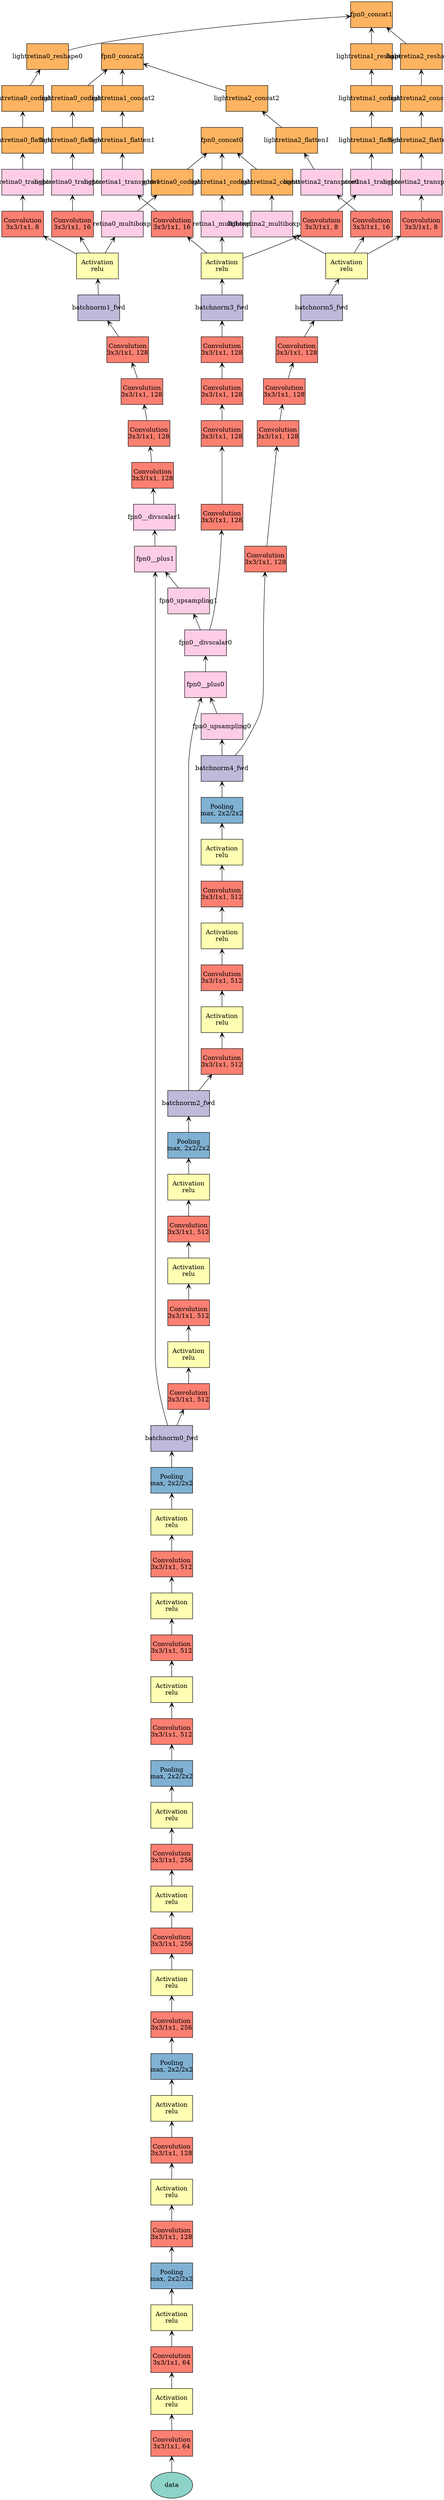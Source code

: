 digraph plot {
	data [label=data fillcolor="#8dd3c7" fixedsize=true height=0.8034 shape=oval style=filled width=1.3]
	conv0_fwd [label="Convolution\n3x3/1x1, 64" fillcolor="#fb8072" fixedsize=true height=0.8034 shape=box style=filled width=1.3]
	conv0_relu_fwd [label="Activation\nrelu" fillcolor="#ffffb3" fixedsize=true height=0.8034 shape=box style=filled width=1.3]
	conv1_fwd [label="Convolution\n3x3/1x1, 64" fillcolor="#fb8072" fixedsize=true height=0.8034 shape=box style=filled width=1.3]
	conv1_relu_fwd [label="Activation\nrelu" fillcolor="#ffffb3" fixedsize=true height=0.8034 shape=box style=filled width=1.3]
	pool0_fwd [label="Pooling\nmax, 2x2/2x2" fillcolor="#80b1d3" fixedsize=true height=0.8034 shape=box style=filled width=1.3]
	conv2_fwd [label="Convolution\n3x3/1x1, 128" fillcolor="#fb8072" fixedsize=true height=0.8034 shape=box style=filled width=1.3]
	conv2_relu_fwd [label="Activation\nrelu" fillcolor="#ffffb3" fixedsize=true height=0.8034 shape=box style=filled width=1.3]
	conv3_fwd [label="Convolution\n3x3/1x1, 128" fillcolor="#fb8072" fixedsize=true height=0.8034 shape=box style=filled width=1.3]
	conv3_relu_fwd [label="Activation\nrelu" fillcolor="#ffffb3" fixedsize=true height=0.8034 shape=box style=filled width=1.3]
	pool1_fwd [label="Pooling\nmax, 2x2/2x2" fillcolor="#80b1d3" fixedsize=true height=0.8034 shape=box style=filled width=1.3]
	conv4_fwd [label="Convolution\n3x3/1x1, 256" fillcolor="#fb8072" fixedsize=true height=0.8034 shape=box style=filled width=1.3]
	conv4_relu_fwd [label="Activation\nrelu" fillcolor="#ffffb3" fixedsize=true height=0.8034 shape=box style=filled width=1.3]
	conv5_fwd [label="Convolution\n3x3/1x1, 256" fillcolor="#fb8072" fixedsize=true height=0.8034 shape=box style=filled width=1.3]
	conv5_relu_fwd [label="Activation\nrelu" fillcolor="#ffffb3" fixedsize=true height=0.8034 shape=box style=filled width=1.3]
	conv6_fwd [label="Convolution\n3x3/1x1, 256" fillcolor="#fb8072" fixedsize=true height=0.8034 shape=box style=filled width=1.3]
	conv6_relu_fwd [label="Activation\nrelu" fillcolor="#ffffb3" fixedsize=true height=0.8034 shape=box style=filled width=1.3]
	pool2_fwd [label="Pooling\nmax, 2x2/2x2" fillcolor="#80b1d3" fixedsize=true height=0.8034 shape=box style=filled width=1.3]
	conv7_fwd [label="Convolution\n3x3/1x1, 512" fillcolor="#fb8072" fixedsize=true height=0.8034 shape=box style=filled width=1.3]
	relu0_fwd [label="Activation\nrelu" fillcolor="#ffffb3" fixedsize=true height=0.8034 shape=box style=filled width=1.3]
	conv8_fwd [label="Convolution\n3x3/1x1, 512" fillcolor="#fb8072" fixedsize=true height=0.8034 shape=box style=filled width=1.3]
	relu1_fwd [label="Activation\nrelu" fillcolor="#ffffb3" fixedsize=true height=0.8034 shape=box style=filled width=1.3]
	conv9_fwd [label="Convolution\n3x3/1x1, 512" fillcolor="#fb8072" fixedsize=true height=0.8034 shape=box style=filled width=1.3]
	relu2_fwd [label="Activation\nrelu" fillcolor="#ffffb3" fixedsize=true height=0.8034 shape=box style=filled width=1.3]
	pool3_fwd [label="Pooling\nmax, 2x2/2x2" fillcolor="#80b1d3" fixedsize=true height=0.8034 shape=box style=filled width=1.3]
	batchnorm0_fwd [label=batchnorm0_fwd fillcolor="#bebada" fixedsize=true height=0.8034 shape=box style=filled width=1.3]
	conv16_fwd [label="Convolution\n3x3/1x1, 512" fillcolor="#fb8072" fixedsize=true height=0.8034 shape=box style=filled width=1.3]
	relu4_fwd [label="Activation\nrelu" fillcolor="#ffffb3" fixedsize=true height=0.8034 shape=box style=filled width=1.3]
	conv17_fwd [label="Convolution\n3x3/1x1, 512" fillcolor="#fb8072" fixedsize=true height=0.8034 shape=box style=filled width=1.3]
	relu5_fwd [label="Activation\nrelu" fillcolor="#ffffb3" fixedsize=true height=0.8034 shape=box style=filled width=1.3]
	conv18_fwd [label="Convolution\n3x3/1x1, 512" fillcolor="#fb8072" fixedsize=true height=0.8034 shape=box style=filled width=1.3]
	relu6_fwd [label="Activation\nrelu" fillcolor="#ffffb3" fixedsize=true height=0.8034 shape=box style=filled width=1.3]
	pool4_fwd [label="Pooling\nmax, 2x2/2x2" fillcolor="#80b1d3" fixedsize=true height=0.8034 shape=box style=filled width=1.3]
	batchnorm2_fwd [label=batchnorm2_fwd fillcolor="#bebada" fixedsize=true height=0.8034 shape=box style=filled width=1.3]
	conv25_fwd [label="Convolution\n3x3/1x1, 512" fillcolor="#fb8072" fixedsize=true height=0.8034 shape=box style=filled width=1.3]
	relu8_fwd [label="Activation\nrelu" fillcolor="#ffffb3" fixedsize=true height=0.8034 shape=box style=filled width=1.3]
	conv26_fwd [label="Convolution\n3x3/1x1, 512" fillcolor="#fb8072" fixedsize=true height=0.8034 shape=box style=filled width=1.3]
	relu9_fwd [label="Activation\nrelu" fillcolor="#ffffb3" fixedsize=true height=0.8034 shape=box style=filled width=1.3]
	conv27_fwd [label="Convolution\n3x3/1x1, 512" fillcolor="#fb8072" fixedsize=true height=0.8034 shape=box style=filled width=1.3]
	relu10_fwd [label="Activation\nrelu" fillcolor="#ffffb3" fixedsize=true height=0.8034 shape=box style=filled width=1.3]
	pool5_fwd [label="Pooling\nmax, 2x2/2x2" fillcolor="#80b1d3" fixedsize=true height=0.8034 shape=box style=filled width=1.3]
	batchnorm4_fwd [label=batchnorm4_fwd fillcolor="#bebada" fixedsize=true height=0.8034 shape=box style=filled width=1.3]
	fpn0_upsampling0 [label=fpn0_upsampling0 fillcolor="#fccde5" fixedsize=true height=0.8034 shape=box style=filled width=1.3]
	fpn0__plus0 [label=fpn0__plus0 fillcolor="#fccde5" fixedsize=true height=0.8034 shape=box style=filled width=1.3]
	fpn0__divscalar0 [label=fpn0__divscalar0 fillcolor="#fccde5" fixedsize=true height=0.8034 shape=box style=filled width=1.3]
	fpn0_upsampling1 [label=fpn0_upsampling1 fillcolor="#fccde5" fixedsize=true height=0.8034 shape=box style=filled width=1.3]
	fpn0__plus1 [label=fpn0__plus1 fillcolor="#fccde5" fixedsize=true height=0.8034 shape=box style=filled width=1.3]
	fpn0__divscalar1 [label=fpn0__divscalar1 fillcolor="#fccde5" fixedsize=true height=0.8034 shape=box style=filled width=1.3]
	conv10_fwd [label="Convolution\n3x3/1x1, 128" fillcolor="#fb8072" fixedsize=true height=0.8034 shape=box style=filled width=1.3]
	conv11_fwd [label="Convolution\n3x3/1x1, 128" fillcolor="#fb8072" fixedsize=true height=0.8034 shape=box style=filled width=1.3]
	conv12_fwd [label="Convolution\n3x3/1x1, 128" fillcolor="#fb8072" fixedsize=true height=0.8034 shape=box style=filled width=1.3]
	conv13_fwd [label="Convolution\n3x3/1x1, 128" fillcolor="#fb8072" fixedsize=true height=0.8034 shape=box style=filled width=1.3]
	batchnorm1_fwd [label=batchnorm1_fwd fillcolor="#bebada" fixedsize=true height=0.8034 shape=box style=filled width=1.3]
	relu3_fwd [label="Activation\nrelu" fillcolor="#ffffb3" fixedsize=true height=0.8034 shape=box style=filled width=1.3]
	lightretina0_multiboxprior0 [label=lightretina0_multiboxprior0 fillcolor="#fccde5" fixedsize=true height=0.8034 shape=box style=filled width=1.3]
	lightretina0_concat0 [label=lightretina0_concat0 fillcolor="#fdb462" fixedsize=true height=0.8034 shape=box style=filled width=1.3]
	conv19_fwd [label="Convolution\n3x3/1x1, 128" fillcolor="#fb8072" fixedsize=true height=0.8034 shape=box style=filled width=1.3]
	conv20_fwd [label="Convolution\n3x3/1x1, 128" fillcolor="#fb8072" fixedsize=true height=0.8034 shape=box style=filled width=1.3]
	conv21_fwd [label="Convolution\n3x3/1x1, 128" fillcolor="#fb8072" fixedsize=true height=0.8034 shape=box style=filled width=1.3]
	conv22_fwd [label="Convolution\n3x3/1x1, 128" fillcolor="#fb8072" fixedsize=true height=0.8034 shape=box style=filled width=1.3]
	batchnorm3_fwd [label=batchnorm3_fwd fillcolor="#bebada" fixedsize=true height=0.8034 shape=box style=filled width=1.3]
	relu7_fwd [label="Activation\nrelu" fillcolor="#ffffb3" fixedsize=true height=0.8034 shape=box style=filled width=1.3]
	lightretina1_multiboxprior0 [label=lightretina1_multiboxprior0 fillcolor="#fccde5" fixedsize=true height=0.8034 shape=box style=filled width=1.3]
	lightretina1_concat0 [label=lightretina1_concat0 fillcolor="#fdb462" fixedsize=true height=0.8034 shape=box style=filled width=1.3]
	conv28_fwd [label="Convolution\n3x3/1x1, 128" fillcolor="#fb8072" fixedsize=true height=0.8034 shape=box style=filled width=1.3]
	conv29_fwd [label="Convolution\n3x3/1x1, 128" fillcolor="#fb8072" fixedsize=true height=0.8034 shape=box style=filled width=1.3]
	conv30_fwd [label="Convolution\n3x3/1x1, 128" fillcolor="#fb8072" fixedsize=true height=0.8034 shape=box style=filled width=1.3]
	conv31_fwd [label="Convolution\n3x3/1x1, 128" fillcolor="#fb8072" fixedsize=true height=0.8034 shape=box style=filled width=1.3]
	batchnorm5_fwd [label=batchnorm5_fwd fillcolor="#bebada" fixedsize=true height=0.8034 shape=box style=filled width=1.3]
	relu11_fwd [label="Activation\nrelu" fillcolor="#ffffb3" fixedsize=true height=0.8034 shape=box style=filled width=1.3]
	lightretina2_multiboxprior0 [label=lightretina2_multiboxprior0 fillcolor="#fccde5" fixedsize=true height=0.8034 shape=box style=filled width=1.3]
	lightretina2_concat0 [label=lightretina2_concat0 fillcolor="#fdb462" fixedsize=true height=0.8034 shape=box style=filled width=1.3]
	fpn0_concat0 [label=fpn0_concat0 fillcolor="#fdb462" fixedsize=true height=0.8034 shape=box style=filled width=1.3]
	conv14_fwd [label="Convolution\n3x3/1x1, 8" fillcolor="#fb8072" fixedsize=true height=0.8034 shape=box style=filled width=1.3]
	lightretina0_transpose0 [label=lightretina0_transpose0 fillcolor="#fccde5" fixedsize=true height=0.8034 shape=box style=filled width=1.3]
	lightretina0_flatten0 [label=lightretina0_flatten0 fillcolor="#fdb462" fixedsize=true height=0.8034 shape=box style=filled width=1.3]
	lightretina0_concat1 [label=lightretina0_concat1 fillcolor="#fdb462" fixedsize=true height=0.8034 shape=box style=filled width=1.3]
	lightretina0_reshape0 [label=lightretina0_reshape0 fillcolor="#fdb462" fixedsize=true height=0.8034 shape=box style=filled width=1.3]
	conv23_fwd [label="Convolution\n3x3/1x1, 8" fillcolor="#fb8072" fixedsize=true height=0.8034 shape=box style=filled width=1.3]
	lightretina1_transpose0 [label=lightretina1_transpose0 fillcolor="#fccde5" fixedsize=true height=0.8034 shape=box style=filled width=1.3]
	lightretina1_flatten0 [label=lightretina1_flatten0 fillcolor="#fdb462" fixedsize=true height=0.8034 shape=box style=filled width=1.3]
	lightretina1_concat1 [label=lightretina1_concat1 fillcolor="#fdb462" fixedsize=true height=0.8034 shape=box style=filled width=1.3]
	lightretina1_reshape0 [label=lightretina1_reshape0 fillcolor="#fdb462" fixedsize=true height=0.8034 shape=box style=filled width=1.3]
	conv32_fwd [label="Convolution\n3x3/1x1, 8" fillcolor="#fb8072" fixedsize=true height=0.8034 shape=box style=filled width=1.3]
	lightretina2_transpose0 [label=lightretina2_transpose0 fillcolor="#fccde5" fixedsize=true height=0.8034 shape=box style=filled width=1.3]
	lightretina2_flatten0 [label=lightretina2_flatten0 fillcolor="#fdb462" fixedsize=true height=0.8034 shape=box style=filled width=1.3]
	lightretina2_concat1 [label=lightretina2_concat1 fillcolor="#fdb462" fixedsize=true height=0.8034 shape=box style=filled width=1.3]
	lightretina2_reshape0 [label=lightretina2_reshape0 fillcolor="#fdb462" fixedsize=true height=0.8034 shape=box style=filled width=1.3]
	fpn0_concat1 [label=fpn0_concat1 fillcolor="#fdb462" fixedsize=true height=0.8034 shape=box style=filled width=1.3]
	conv15_fwd [label="Convolution\n3x3/1x1, 16" fillcolor="#fb8072" fixedsize=true height=0.8034 shape=box style=filled width=1.3]
	lightretina0_transpose1 [label=lightretina0_transpose1 fillcolor="#fccde5" fixedsize=true height=0.8034 shape=box style=filled width=1.3]
	lightretina0_flatten1 [label=lightretina0_flatten1 fillcolor="#fdb462" fixedsize=true height=0.8034 shape=box style=filled width=1.3]
	lightretina0_concat2 [label=lightretina0_concat2 fillcolor="#fdb462" fixedsize=true height=0.8034 shape=box style=filled width=1.3]
	conv24_fwd [label="Convolution\n3x3/1x1, 16" fillcolor="#fb8072" fixedsize=true height=0.8034 shape=box style=filled width=1.3]
	lightretina1_transpose1 [label=lightretina1_transpose1 fillcolor="#fccde5" fixedsize=true height=0.8034 shape=box style=filled width=1.3]
	lightretina1_flatten1 [label=lightretina1_flatten1 fillcolor="#fdb462" fixedsize=true height=0.8034 shape=box style=filled width=1.3]
	lightretina1_concat2 [label=lightretina1_concat2 fillcolor="#fdb462" fixedsize=true height=0.8034 shape=box style=filled width=1.3]
	conv33_fwd [label="Convolution\n3x3/1x1, 16" fillcolor="#fb8072" fixedsize=true height=0.8034 shape=box style=filled width=1.3]
	lightretina2_transpose1 [label=lightretina2_transpose1 fillcolor="#fccde5" fixedsize=true height=0.8034 shape=box style=filled width=1.3]
	lightretina2_flatten1 [label=lightretina2_flatten1 fillcolor="#fdb462" fixedsize=true height=0.8034 shape=box style=filled width=1.3]
	lightretina2_concat2 [label=lightretina2_concat2 fillcolor="#fdb462" fixedsize=true height=0.8034 shape=box style=filled width=1.3]
	fpn0_concat2 [label=fpn0_concat2 fillcolor="#fdb462" fixedsize=true height=0.8034 shape=box style=filled width=1.3]
	conv0_fwd -> data [arrowtail=open dir=back]
	conv0_relu_fwd -> conv0_fwd [arrowtail=open dir=back]
	conv1_fwd -> conv0_relu_fwd [arrowtail=open dir=back]
	conv1_relu_fwd -> conv1_fwd [arrowtail=open dir=back]
	pool0_fwd -> conv1_relu_fwd [arrowtail=open dir=back]
	conv2_fwd -> pool0_fwd [arrowtail=open dir=back]
	conv2_relu_fwd -> conv2_fwd [arrowtail=open dir=back]
	conv3_fwd -> conv2_relu_fwd [arrowtail=open dir=back]
	conv3_relu_fwd -> conv3_fwd [arrowtail=open dir=back]
	pool1_fwd -> conv3_relu_fwd [arrowtail=open dir=back]
	conv4_fwd -> pool1_fwd [arrowtail=open dir=back]
	conv4_relu_fwd -> conv4_fwd [arrowtail=open dir=back]
	conv5_fwd -> conv4_relu_fwd [arrowtail=open dir=back]
	conv5_relu_fwd -> conv5_fwd [arrowtail=open dir=back]
	conv6_fwd -> conv5_relu_fwd [arrowtail=open dir=back]
	conv6_relu_fwd -> conv6_fwd [arrowtail=open dir=back]
	pool2_fwd -> conv6_relu_fwd [arrowtail=open dir=back]
	conv7_fwd -> pool2_fwd [arrowtail=open dir=back]
	relu0_fwd -> conv7_fwd [arrowtail=open dir=back]
	conv8_fwd -> relu0_fwd [arrowtail=open dir=back]
	relu1_fwd -> conv8_fwd [arrowtail=open dir=back]
	conv9_fwd -> relu1_fwd [arrowtail=open dir=back]
	relu2_fwd -> conv9_fwd [arrowtail=open dir=back]
	pool3_fwd -> relu2_fwd [arrowtail=open dir=back]
	batchnorm0_fwd -> pool3_fwd [arrowtail=open dir=back]
	conv16_fwd -> batchnorm0_fwd [arrowtail=open dir=back]
	relu4_fwd -> conv16_fwd [arrowtail=open dir=back]
	conv17_fwd -> relu4_fwd [arrowtail=open dir=back]
	relu5_fwd -> conv17_fwd [arrowtail=open dir=back]
	conv18_fwd -> relu5_fwd [arrowtail=open dir=back]
	relu6_fwd -> conv18_fwd [arrowtail=open dir=back]
	pool4_fwd -> relu6_fwd [arrowtail=open dir=back]
	batchnorm2_fwd -> pool4_fwd [arrowtail=open dir=back]
	conv25_fwd -> batchnorm2_fwd [arrowtail=open dir=back]
	relu8_fwd -> conv25_fwd [arrowtail=open dir=back]
	conv26_fwd -> relu8_fwd [arrowtail=open dir=back]
	relu9_fwd -> conv26_fwd [arrowtail=open dir=back]
	conv27_fwd -> relu9_fwd [arrowtail=open dir=back]
	relu10_fwd -> conv27_fwd [arrowtail=open dir=back]
	pool5_fwd -> relu10_fwd [arrowtail=open dir=back]
	batchnorm4_fwd -> pool5_fwd [arrowtail=open dir=back]
	fpn0_upsampling0 -> batchnorm4_fwd [arrowtail=open dir=back]
	fpn0__plus0 -> batchnorm2_fwd [arrowtail=open dir=back]
	fpn0__plus0 -> fpn0_upsampling0 [arrowtail=open dir=back]
	fpn0__divscalar0 -> fpn0__plus0 [arrowtail=open dir=back]
	fpn0_upsampling1 -> fpn0__divscalar0 [arrowtail=open dir=back]
	fpn0__plus1 -> batchnorm0_fwd [arrowtail=open dir=back]
	fpn0__plus1 -> fpn0_upsampling1 [arrowtail=open dir=back]
	fpn0__divscalar1 -> fpn0__plus1 [arrowtail=open dir=back]
	conv10_fwd -> fpn0__divscalar1 [arrowtail=open dir=back]
	conv11_fwd -> conv10_fwd [arrowtail=open dir=back]
	conv12_fwd -> conv11_fwd [arrowtail=open dir=back]
	conv13_fwd -> conv12_fwd [arrowtail=open dir=back]
	batchnorm1_fwd -> conv13_fwd [arrowtail=open dir=back]
	relu3_fwd -> batchnorm1_fwd [arrowtail=open dir=back]
	lightretina0_multiboxprior0 -> relu3_fwd [arrowtail=open dir=back]
	lightretina0_concat0 -> lightretina0_multiboxprior0 [arrowtail=open dir=back]
	conv19_fwd -> fpn0__divscalar0 [arrowtail=open dir=back]
	conv20_fwd -> conv19_fwd [arrowtail=open dir=back]
	conv21_fwd -> conv20_fwd [arrowtail=open dir=back]
	conv22_fwd -> conv21_fwd [arrowtail=open dir=back]
	batchnorm3_fwd -> conv22_fwd [arrowtail=open dir=back]
	relu7_fwd -> batchnorm3_fwd [arrowtail=open dir=back]
	lightretina1_multiboxprior0 -> relu7_fwd [arrowtail=open dir=back]
	lightretina1_concat0 -> lightretina1_multiboxprior0 [arrowtail=open dir=back]
	conv28_fwd -> batchnorm4_fwd [arrowtail=open dir=back]
	conv29_fwd -> conv28_fwd [arrowtail=open dir=back]
	conv30_fwd -> conv29_fwd [arrowtail=open dir=back]
	conv31_fwd -> conv30_fwd [arrowtail=open dir=back]
	batchnorm5_fwd -> conv31_fwd [arrowtail=open dir=back]
	relu11_fwd -> batchnorm5_fwd [arrowtail=open dir=back]
	lightretina2_multiboxprior0 -> relu11_fwd [arrowtail=open dir=back]
	lightretina2_concat0 -> lightretina2_multiboxprior0 [arrowtail=open dir=back]
	fpn0_concat0 -> lightretina0_concat0 [arrowtail=open dir=back]
	fpn0_concat0 -> lightretina1_concat0 [arrowtail=open dir=back]
	fpn0_concat0 -> lightretina2_concat0 [arrowtail=open dir=back]
	conv14_fwd -> relu3_fwd [arrowtail=open dir=back]
	lightretina0_transpose0 -> conv14_fwd [arrowtail=open dir=back]
	lightretina0_flatten0 -> lightretina0_transpose0 [arrowtail=open dir=back]
	lightretina0_concat1 -> lightretina0_flatten0 [arrowtail=open dir=back]
	lightretina0_reshape0 -> lightretina0_concat1 [arrowtail=open dir=back]
	conv23_fwd -> relu7_fwd [arrowtail=open dir=back]
	lightretina1_transpose0 -> conv23_fwd [arrowtail=open dir=back]
	lightretina1_flatten0 -> lightretina1_transpose0 [arrowtail=open dir=back]
	lightretina1_concat1 -> lightretina1_flatten0 [arrowtail=open dir=back]
	lightretina1_reshape0 -> lightretina1_concat1 [arrowtail=open dir=back]
	conv32_fwd -> relu11_fwd [arrowtail=open dir=back]
	lightretina2_transpose0 -> conv32_fwd [arrowtail=open dir=back]
	lightretina2_flatten0 -> lightretina2_transpose0 [arrowtail=open dir=back]
	lightretina2_concat1 -> lightretina2_flatten0 [arrowtail=open dir=back]
	lightretina2_reshape0 -> lightretina2_concat1 [arrowtail=open dir=back]
	fpn0_concat1 -> lightretina0_reshape0 [arrowtail=open dir=back]
	fpn0_concat1 -> lightretina1_reshape0 [arrowtail=open dir=back]
	fpn0_concat1 -> lightretina2_reshape0 [arrowtail=open dir=back]
	conv15_fwd -> relu3_fwd [arrowtail=open dir=back]
	lightretina0_transpose1 -> conv15_fwd [arrowtail=open dir=back]
	lightretina0_flatten1 -> lightretina0_transpose1 [arrowtail=open dir=back]
	lightretina0_concat2 -> lightretina0_flatten1 [arrowtail=open dir=back]
	conv24_fwd -> relu7_fwd [arrowtail=open dir=back]
	lightretina1_transpose1 -> conv24_fwd [arrowtail=open dir=back]
	lightretina1_flatten1 -> lightretina1_transpose1 [arrowtail=open dir=back]
	lightretina1_concat2 -> lightretina1_flatten1 [arrowtail=open dir=back]
	conv33_fwd -> relu11_fwd [arrowtail=open dir=back]
	lightretina2_transpose1 -> conv33_fwd [arrowtail=open dir=back]
	lightretina2_flatten1 -> lightretina2_transpose1 [arrowtail=open dir=back]
	lightretina2_concat2 -> lightretina2_flatten1 [arrowtail=open dir=back]
	fpn0_concat2 -> lightretina0_concat2 [arrowtail=open dir=back]
	fpn0_concat2 -> lightretina1_concat2 [arrowtail=open dir=back]
	fpn0_concat2 -> lightretina2_concat2 [arrowtail=open dir=back]
}
